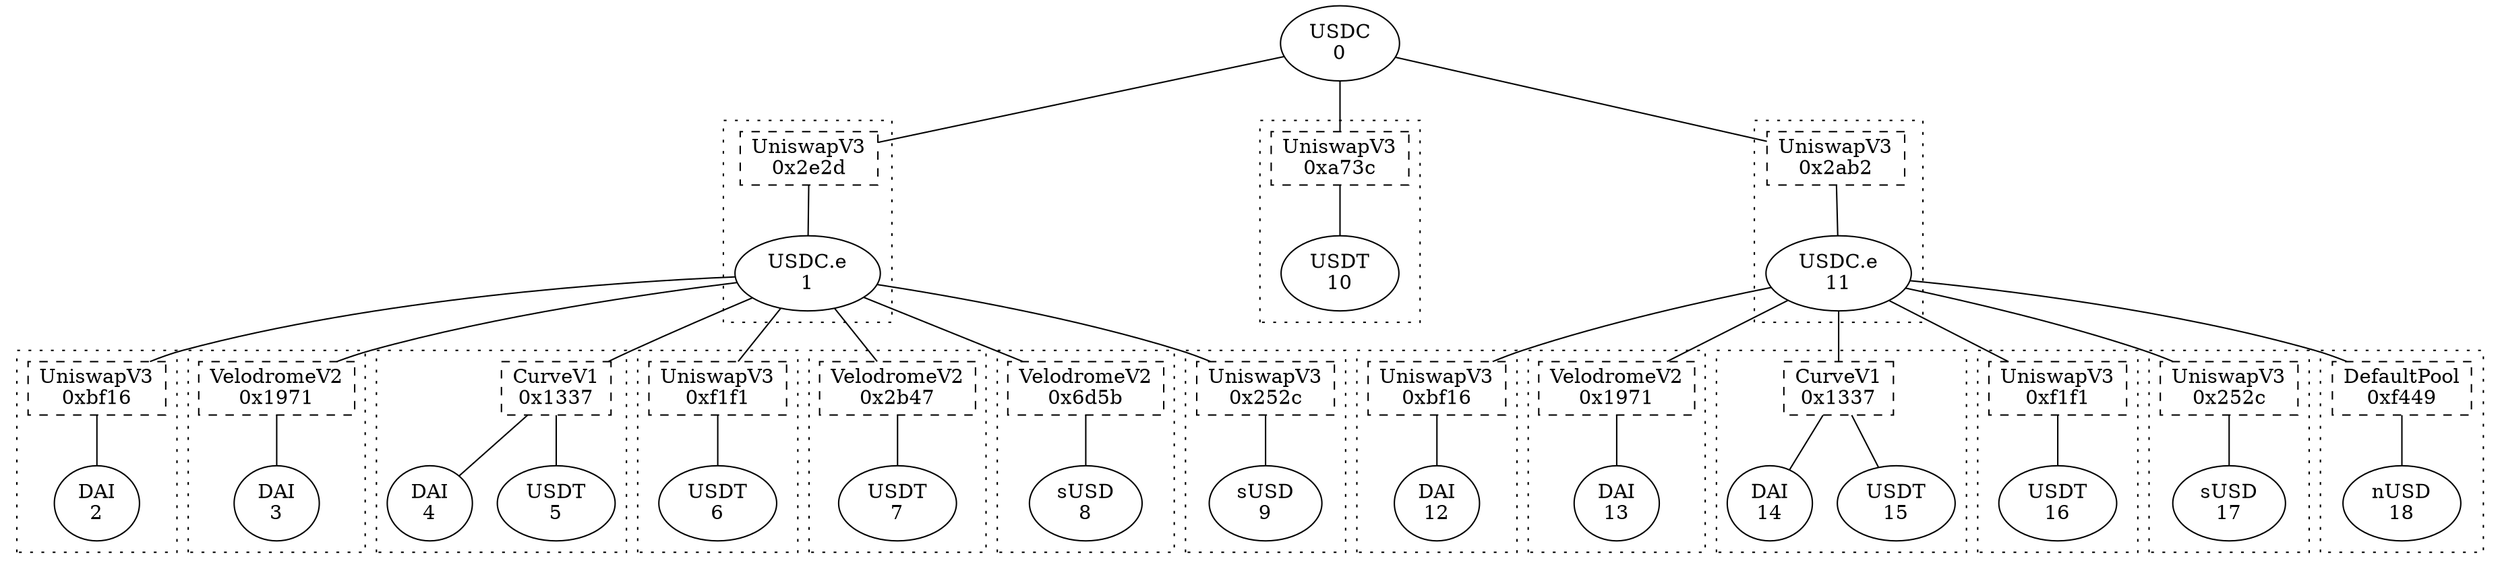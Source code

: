 graph G {
    token0 [label = "USDC\n0";];
    token1 [label = "USDC.e\n1";];
    token2 [label = "DAI\n2";];
    token3 [label = "DAI\n3";];
    token4 [label = "DAI\n4";];
    token5 [label = "USDT\n5";];
    token6 [label = "USDT\n6";];
    token7 [label = "USDT\n7";];
    token8 [label = "sUSD\n8";];
    token9 [label = "sUSD\n9";];
    token10 [label = "USDT\n10";];
    token11 [label = "USDC.e\n11";];
    token12 [label = "DAI\n12";];
    token13 [label = "DAI\n13";];
    token14 [label = "DAI\n14";];
    token15 [label = "USDT\n15";];
    token16 [label = "USDT\n16";];
    token17 [label = "sUSD\n17";];
    token18 [label = "nUSD\n18";];
    pool0 [label = "UniswapV3\n0x2e2d";shape = rect;style = dashed;];
    token0 -- pool0;
    subgraph cluster0 {
        style = dotted;
        pool0 -- token1;
        subgraph {
            rank = same;
            edge [style = invis;];
            token1;
        }
    }
    pool1 [label = "UniswapV3\n0xbf16";shape = rect;style = dashed;];
    token1 -- pool1;
    subgraph cluster1 {
        style = dotted;
        pool1 -- token2;
        subgraph {
            rank = same;
            edge [style = invis;];
            token2;
        }
    }
    pool2 [label = "VelodromeV2\n0x1971";shape = rect;style = dashed;];
    token1 -- pool2;
    subgraph cluster2 {
        style = dotted;
        pool2 -- token3;
        subgraph {
            rank = same;
            edge [style = invis;];
            token3;
        }
    }
    pool3 [label = "CurveV1\n0x1337";shape = rect;style = dashed;];
    token1 -- pool3;
    subgraph cluster3 {
        style = dotted;
        pool3 -- token4;
        pool3 -- token5;
        subgraph {
            rank = same;
            edge [style = invis;];
            token4 -- token5;
        }
    }
    pool4 [label = "UniswapV3\n0xf1f1";shape = rect;style = dashed;];
    token1 -- pool4;
    subgraph cluster4 {
        style = dotted;
        pool4 -- token6;
        subgraph {
            rank = same;
            edge [style = invis;];
            token6;
        }
    }
    pool5 [label = "VelodromeV2\n0x2b47";shape = rect;style = dashed;];
    token1 -- pool5;
    subgraph cluster5 {
        style = dotted;
        pool5 -- token7;
        subgraph {
            rank = same;
            edge [style = invis;];
            token7;
        }
    }
    pool6 [label = "VelodromeV2\n0x6d5b";shape = rect;style = dashed;];
    token1 -- pool6;
    subgraph cluster6 {
        style = dotted;
        pool6 -- token8;
        subgraph {
            rank = same;
            edge [style = invis;];
            token8;
        }
    }
    pool7 [label = "UniswapV3\n0x252c";shape = rect;style = dashed;];
    token1 -- pool7;
    subgraph cluster7 {
        style = dotted;
        pool7 -- token9;
        subgraph {
            rank = same;
            edge [style = invis;];
            token9;
        }
    }
    pool8 [label = "UniswapV3\n0xa73c";shape = rect;style = dashed;];
    token0 -- pool8;
    subgraph cluster8 {
        style = dotted;
        pool8 -- token10;
        subgraph {
            rank = same;
            edge [style = invis;];
            token10;
        }
    }
    pool9 [label = "UniswapV3\n0x2ab2";shape = rect;style = dashed;];
    token0 -- pool9;
    subgraph cluster9 {
        style = dotted;
        pool9 -- token11;
        subgraph {
            rank = same;
            edge [style = invis;];
            token11;
        }
    }
    pool10 [label = "UniswapV3\n0xbf16";shape = rect;style = dashed;];
    token11 -- pool10;
    subgraph cluster10 {
        style = dotted;
        pool10 -- token12;
        subgraph {
            rank = same;
            edge [style = invis;];
            token12;
        }
    }
    pool11 [label = "VelodromeV2\n0x1971";shape = rect;style = dashed;];
    token11 -- pool11;
    subgraph cluster11 {
        style = dotted;
        pool11 -- token13;
        subgraph {
            rank = same;
            edge [style = invis;];
            token13;
        }
    }
    pool12 [label = "CurveV1\n0x1337";shape = rect;style = dashed;];
    token11 -- pool12;
    subgraph cluster12 {
        style = dotted;
        pool12 -- token14;
        pool12 -- token15;
        subgraph {
            rank = same;
            edge [style = invis;];
            token14 -- token15;
        }
    }
    pool13 [label = "UniswapV3\n0xf1f1";shape = rect;style = dashed;];
    token11 -- pool13;
    subgraph cluster13 {
        style = dotted;
        pool13 -- token16;
        subgraph {
            rank = same;
            edge [style = invis;];
            token16;
        }
    }
    pool14 [label = "UniswapV3\n0x252c";shape = rect;style = dashed;];
    token11 -- pool14;
    subgraph cluster14 {
        style = dotted;
        pool14 -- token17;
        subgraph {
            rank = same;
            edge [style = invis;];
            token17;
        }
    }
    pool15 [label = "DefaultPool\n0xf449";shape = rect;style = dashed;];
    token11 -- pool15;
    subgraph cluster15 {
        style = dotted;
        pool15 -- token18;
        subgraph {
            rank = same;
            edge [style = invis;];
            token18;
        }
    }
}
